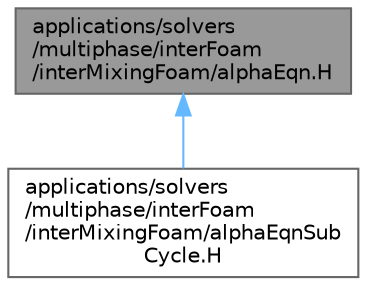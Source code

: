 digraph "applications/solvers/multiphase/interFoam/interMixingFoam/alphaEqn.H"
{
 // LATEX_PDF_SIZE
  bgcolor="transparent";
  edge [fontname=Helvetica,fontsize=10,labelfontname=Helvetica,labelfontsize=10];
  node [fontname=Helvetica,fontsize=10,shape=box,height=0.2,width=0.4];
  Node1 [id="Node000001",label="applications/solvers\l/multiphase/interFoam\l/interMixingFoam/alphaEqn.H",height=0.2,width=0.4,color="gray40", fillcolor="grey60", style="filled", fontcolor="black",tooltip=" "];
  Node1 -> Node2 [id="edge1_Node000001_Node000002",dir="back",color="steelblue1",style="solid",tooltip=" "];
  Node2 [id="Node000002",label="applications/solvers\l/multiphase/interFoam\l/interMixingFoam/alphaEqnSub\lCycle.H",height=0.2,width=0.4,color="grey40", fillcolor="white", style="filled",URL="$interFoam_2interMixingFoam_2alphaEqnSubCycle_8H.html",tooltip=" "];
}
